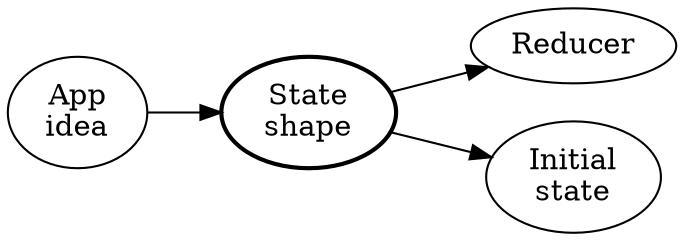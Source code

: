digraph {
	rankdir = LR
	idea [label="App\nidea"]
	stateshape [label="State\nshape",style=bold]
	reducer [label="Reducer"]
	initial [label="Initial\nstate"]
	
	idea -> stateshape
	stateshape -> reducer
	stateshape -> initial
}